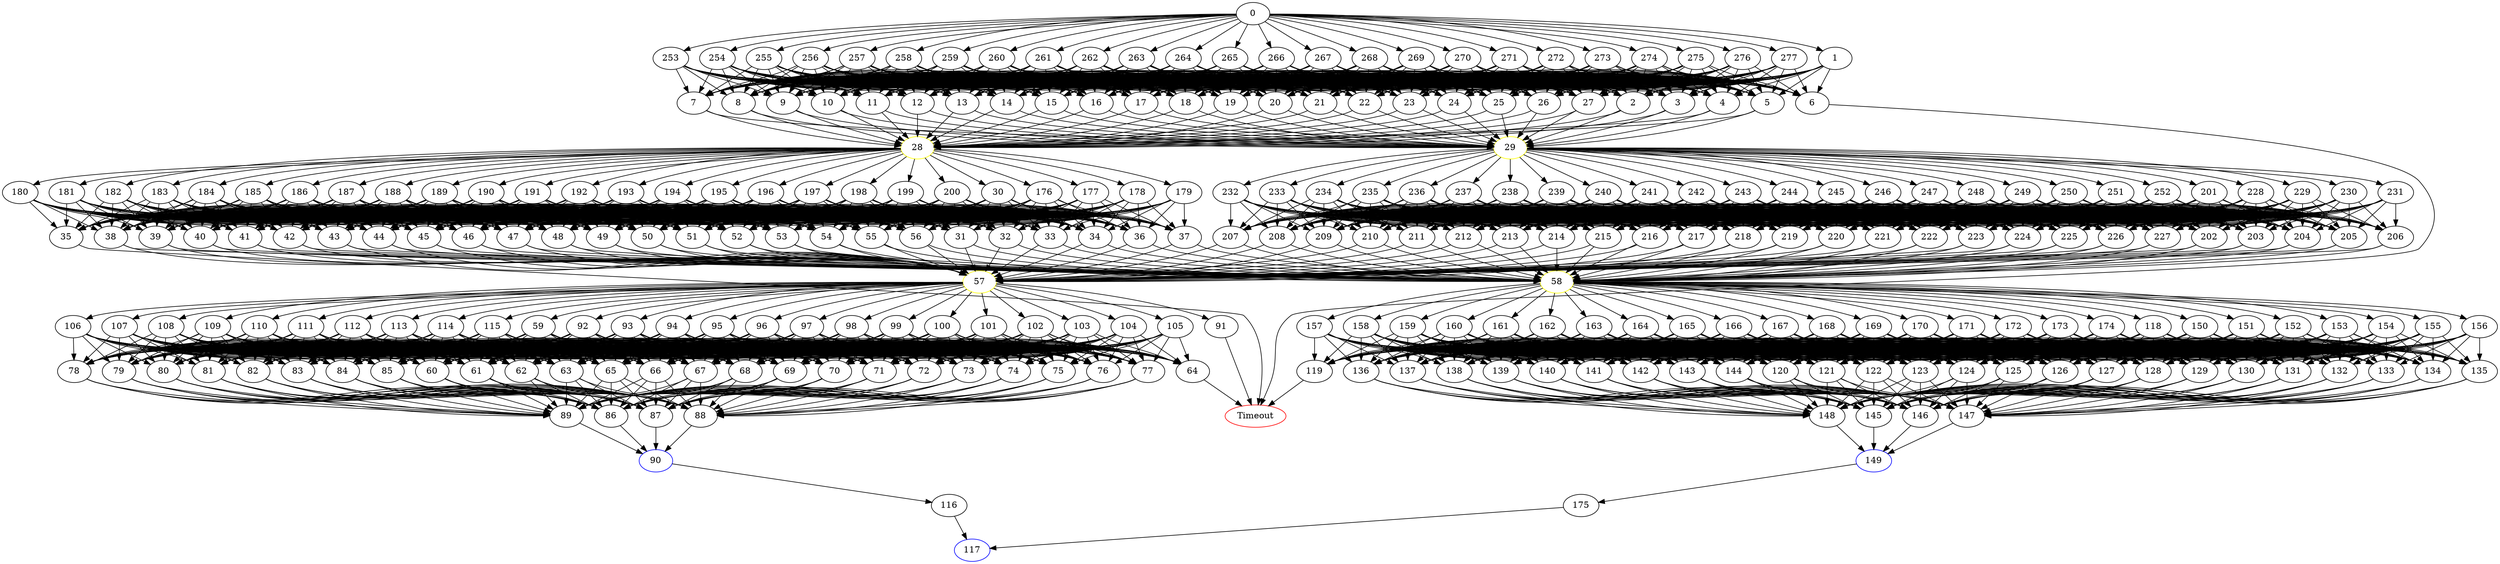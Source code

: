 digraph G {
	0 -> 1;
	0 -> 253;
	0 -> 254;
	0 -> 255;
	0 -> 256;
	0 -> 257;
	0 -> 258;
	0 -> 259;
	0 -> 260;
	0 -> 261;
	0 -> 262;
	0 -> 263;
	0 -> 264;
	0 -> 265;
	0 -> 266;
	0 -> 267;
	0 -> 268;
	0 -> 269;
	0 -> 270;
	0 -> 271;
	0 -> 272;
	0 -> 273;
	0 -> 274;
	0 -> 275;
	0 -> 276;
	0 -> 277;
	1 -> 2;
	1 -> 3;
	1 -> 4;
	1 -> 5;
	1 -> 6;
	1 -> 7;
	1 -> 8;
	1 -> 9;
	1 -> 10;
	1 -> 11;
	1 -> 12;
	1 -> 13;
	1 -> 14;
	1 -> 15;
	1 -> 16;
	1 -> 17;
	1 -> 18;
	1 -> 19;
	1 -> 20;
	1 -> 21;
	1 -> 22;
	1 -> 23;
	1 -> 24;
	1 -> 25;
	1 -> 26;
	1 -> 27;
	2 -> "28";
28 [color=yellow];
	2 -> "29";
29 [color=yellow];
	3 -> "28";
28 [color=yellow];
	3 -> "29";
29 [color=yellow];
	4 -> "28";
28 [color=yellow];
	4 -> "29";
29 [color=yellow];
	5 -> "28";
28 [color=yellow];
	5 -> "29";
29 [color=yellow];
	6 -> "Timeout";
Timeout [color=red];
	7 -> "28";
28 [color=yellow];
	7 -> "29";
29 [color=yellow];
	8 -> "28";
28 [color=yellow];
	8 -> "29";
29 [color=yellow];
	9 -> "28";
28 [color=yellow];
	9 -> "29";
29 [color=yellow];
	10 -> "28";
28 [color=yellow];
	10 -> "29";
29 [color=yellow];
	11 -> "28";
28 [color=yellow];
	11 -> "29";
29 [color=yellow];
	12 -> "28";
28 [color=yellow];
	12 -> "29";
29 [color=yellow];
	13 -> "28";
28 [color=yellow];
	13 -> "29";
29 [color=yellow];
	14 -> "28";
28 [color=yellow];
	14 -> "29";
29 [color=yellow];
	15 -> "28";
28 [color=yellow];
	15 -> "29";
29 [color=yellow];
	16 -> "28";
28 [color=yellow];
	16 -> "29";
29 [color=yellow];
	17 -> "28";
28 [color=yellow];
	17 -> "29";
29 [color=yellow];
	18 -> "28";
28 [color=yellow];
	18 -> "29";
29 [color=yellow];
	19 -> "28";
28 [color=yellow];
	19 -> "29";
29 [color=yellow];
	20 -> "28";
28 [color=yellow];
	20 -> "29";
29 [color=yellow];
	21 -> "28";
28 [color=yellow];
	21 -> "29";
29 [color=yellow];
	22 -> "28";
28 [color=yellow];
	22 -> "29";
29 [color=yellow];
	23 -> "28";
28 [color=yellow];
	23 -> "29";
29 [color=yellow];
	24 -> "28";
28 [color=yellow];
	24 -> "29";
29 [color=yellow];
	25 -> "28";
28 [color=yellow];
	25 -> "29";
29 [color=yellow];
	26 -> "28";
28 [color=yellow];
	26 -> "29";
29 [color=yellow];
	27 -> "28";
28 [color=yellow];
	27 -> "29";
29 [color=yellow];
	28 -> 30;
	28 -> 176;
	28 -> 177;
	28 -> 178;
	28 -> 179;
	28 -> 180;
	28 -> 181;
	28 -> 182;
	28 -> 183;
	28 -> 184;
	28 -> 185;
	28 -> 186;
	28 -> 187;
	28 -> 188;
	28 -> 189;
	28 -> 190;
	28 -> 191;
	28 -> 192;
	28 -> 193;
	28 -> 194;
	28 -> 195;
	28 -> 196;
	28 -> 197;
	28 -> 198;
	28 -> 199;
	28 -> 200;
	29 -> 201;
	29 -> 228;
	29 -> 229;
	29 -> 230;
	29 -> 231;
	29 -> 232;
	29 -> 233;
	29 -> 234;
	29 -> 235;
	29 -> 236;
	29 -> 237;
	29 -> 238;
	29 -> 239;
	29 -> 240;
	29 -> 241;
	29 -> 242;
	29 -> 243;
	29 -> 244;
	29 -> 245;
	29 -> 246;
	29 -> 247;
	29 -> 248;
	29 -> 249;
	29 -> 250;
	29 -> 251;
	29 -> 252;
	30 -> 31;
	30 -> 32;
	30 -> 33;
	30 -> 34;
	30 -> 35;
	30 -> 36;
	30 -> 37;
	30 -> 38;
	30 -> 39;
	30 -> 40;
	30 -> 41;
	30 -> 42;
	30 -> 43;
	30 -> 44;
	30 -> 45;
	30 -> 46;
	30 -> 47;
	30 -> 48;
	30 -> 49;
	30 -> 50;
	30 -> 51;
	30 -> 52;
	30 -> 53;
	30 -> 54;
	30 -> 55;
	30 -> 56;
	31 -> "57";
57 [color=yellow];
	31 -> "58";
58 [color=yellow];
	32 -> "57";
57 [color=yellow];
	32 -> "58";
58 [color=yellow];
	33 -> "57";
57 [color=yellow];
	33 -> "58";
58 [color=yellow];
	34 -> "57";
57 [color=yellow];
	34 -> "58";
58 [color=yellow];
	35 -> "Timeout";
Timeout [color=red];
	36 -> "57";
57 [color=yellow];
	36 -> "58";
58 [color=yellow];
	37 -> "57";
57 [color=yellow];
	37 -> "58";
58 [color=yellow];
	38 -> "57";
57 [color=yellow];
	38 -> "58";
58 [color=yellow];
	39 -> "57";
57 [color=yellow];
	39 -> "58";
58 [color=yellow];
	40 -> "57";
57 [color=yellow];
	40 -> "58";
58 [color=yellow];
	41 -> "57";
57 [color=yellow];
	41 -> "58";
58 [color=yellow];
	42 -> "57";
57 [color=yellow];
	42 -> "58";
58 [color=yellow];
	43 -> "57";
57 [color=yellow];
	43 -> "58";
58 [color=yellow];
	44 -> "57";
57 [color=yellow];
	44 -> "58";
58 [color=yellow];
	45 -> "57";
57 [color=yellow];
	45 -> "58";
58 [color=yellow];
	46 -> "57";
57 [color=yellow];
	46 -> "58";
58 [color=yellow];
	47 -> "57";
57 [color=yellow];
	47 -> "58";
58 [color=yellow];
	48 -> "57";
57 [color=yellow];
	48 -> "58";
58 [color=yellow];
	49 -> "57";
57 [color=yellow];
	49 -> "58";
58 [color=yellow];
	50 -> "57";
57 [color=yellow];
	50 -> "58";
58 [color=yellow];
	51 -> "57";
57 [color=yellow];
	51 -> "58";
58 [color=yellow];
	52 -> "57";
57 [color=yellow];
	52 -> "58";
58 [color=yellow];
	53 -> "57";
57 [color=yellow];
	53 -> "58";
58 [color=yellow];
	54 -> "57";
57 [color=yellow];
	54 -> "58";
58 [color=yellow];
	55 -> "57";
57 [color=yellow];
	55 -> "58";
58 [color=yellow];
	56 -> "57";
57 [color=yellow];
	56 -> "58";
58 [color=yellow];
	57 -> 59;
	57 -> 91;
	57 -> 92;
	57 -> 93;
	57 -> 94;
	57 -> 95;
	57 -> 96;
	57 -> 97;
	57 -> 98;
	57 -> 99;
	57 -> 100;
	57 -> 101;
	57 -> 102;
	57 -> 103;
	57 -> 104;
	57 -> 105;
	57 -> 106;
	57 -> 107;
	57 -> 108;
	57 -> 109;
	57 -> 110;
	57 -> 111;
	57 -> 112;
	57 -> 113;
	57 -> 114;
	57 -> 115;
	58 -> 118;
	58 -> 150;
	58 -> 151;
	58 -> 152;
	58 -> 153;
	58 -> 154;
	58 -> 155;
	58 -> 156;
	58 -> 157;
	58 -> 158;
	58 -> 159;
	58 -> 160;
	58 -> 161;
	58 -> 162;
	58 -> 163;
	58 -> 164;
	58 -> 165;
	58 -> 166;
	58 -> 167;
	58 -> 168;
	58 -> 169;
	58 -> 170;
	58 -> 171;
	58 -> 172;
	58 -> 173;
	58 -> 174;
	59 -> 60;
	59 -> 61;
	59 -> 62;
	59 -> 63;
	59 -> 64;
	59 -> 65;
	59 -> 66;
	59 -> 67;
	59 -> 68;
	59 -> 69;
	59 -> 70;
	59 -> 71;
	59 -> 72;
	59 -> 73;
	59 -> 74;
	59 -> 75;
	59 -> 76;
	59 -> 77;
	59 -> 78;
	59 -> 79;
	59 -> 80;
	59 -> 81;
	59 -> 82;
	59 -> 83;
	59 -> 84;
	59 -> 85;
	60 -> 86;
	60 -> 87;
	60 -> 88;
	60 -> 89;
	61 -> 86;
	61 -> 87;
	61 -> 88;
	61 -> 89;
	62 -> 86;
	62 -> 87;
	62 -> 88;
	62 -> 89;
	63 -> 86;
	63 -> 87;
	63 -> 88;
	63 -> 89;
	64 -> "Timeout";
Timeout [color=red];
	65 -> 86;
	65 -> 87;
	65 -> 88;
	65 -> 89;
	66 -> 86;
	66 -> 87;
	66 -> 88;
	66 -> 89;
	67 -> 86;
	67 -> 87;
	67 -> 88;
	67 -> 89;
	68 -> 86;
	68 -> 87;
	68 -> 88;
	68 -> 89;
	69 -> 86;
	69 -> 87;
	69 -> 88;
	69 -> 89;
	70 -> 86;
	70 -> 87;
	70 -> 88;
	70 -> 89;
	71 -> 86;
	71 -> 87;
	71 -> 88;
	71 -> 89;
	72 -> 86;
	72 -> 87;
	72 -> 88;
	72 -> 89;
	73 -> 86;
	73 -> 87;
	73 -> 88;
	73 -> 89;
	74 -> 86;
	74 -> 87;
	74 -> 88;
	74 -> 89;
	75 -> 86;
	75 -> 87;
	75 -> 88;
	75 -> 89;
	76 -> 86;
	76 -> 87;
	76 -> 88;
	76 -> 89;
	77 -> 86;
	77 -> 87;
	77 -> 88;
	77 -> 89;
	78 -> 86;
	78 -> 87;
	78 -> 88;
	78 -> 89;
	79 -> 86;
	79 -> 87;
	79 -> 88;
	79 -> 89;
	80 -> 86;
	80 -> 87;
	80 -> 88;
	80 -> 89;
	81 -> 86;
	81 -> 87;
	81 -> 88;
	81 -> 89;
	82 -> 86;
	82 -> 87;
	82 -> 88;
	82 -> 89;
	83 -> 86;
	83 -> 87;
	83 -> 88;
	83 -> 89;
	84 -> 86;
	84 -> 87;
	84 -> 88;
	84 -> 89;
	85 -> 86;
	85 -> 87;
	85 -> 88;
	85 -> 89;
	86 -> "90";
90 [color=blue];
	87 -> "90";
90 [color=blue];
	88 -> "90";
90 [color=blue];
	89 -> "90";
90 [color=blue];
	90 -> 116;
	91 -> "Timeout";
Timeout [color=red];
	92 -> 60;
	92 -> 61;
	92 -> 62;
	92 -> 63;
	92 -> 64;
	92 -> 65;
	92 -> 66;
	92 -> 67;
	92 -> 68;
	92 -> 69;
	92 -> 70;
	92 -> 71;
	92 -> 72;
	92 -> 73;
	92 -> 74;
	92 -> 75;
	92 -> 76;
	92 -> 77;
	92 -> 78;
	92 -> 79;
	92 -> 80;
	92 -> 81;
	92 -> 82;
	92 -> 83;
	92 -> 84;
	92 -> 85;
	93 -> 60;
	93 -> 61;
	93 -> 62;
	93 -> 63;
	93 -> 64;
	93 -> 65;
	93 -> 66;
	93 -> 67;
	93 -> 68;
	93 -> 69;
	93 -> 70;
	93 -> 71;
	93 -> 72;
	93 -> 73;
	93 -> 74;
	93 -> 75;
	93 -> 76;
	93 -> 77;
	93 -> 78;
	93 -> 79;
	93 -> 80;
	93 -> 81;
	93 -> 82;
	93 -> 83;
	93 -> 84;
	93 -> 85;
	94 -> 60;
	94 -> 61;
	94 -> 62;
	94 -> 63;
	94 -> 64;
	94 -> 65;
	94 -> 66;
	94 -> 67;
	94 -> 68;
	94 -> 69;
	94 -> 70;
	94 -> 71;
	94 -> 72;
	94 -> 73;
	94 -> 74;
	94 -> 75;
	94 -> 76;
	94 -> 77;
	94 -> 78;
	94 -> 79;
	94 -> 80;
	94 -> 81;
	94 -> 82;
	94 -> 83;
	94 -> 84;
	94 -> 85;
	95 -> 60;
	95 -> 61;
	95 -> 62;
	95 -> 63;
	95 -> 64;
	95 -> 65;
	95 -> 66;
	95 -> 67;
	95 -> 68;
	95 -> 69;
	95 -> 70;
	95 -> 71;
	95 -> 72;
	95 -> 73;
	95 -> 74;
	95 -> 75;
	95 -> 76;
	95 -> 77;
	95 -> 78;
	95 -> 79;
	95 -> 80;
	95 -> 81;
	95 -> 82;
	95 -> 83;
	95 -> 84;
	95 -> 85;
	96 -> 60;
	96 -> 61;
	96 -> 62;
	96 -> 63;
	96 -> 64;
	96 -> 65;
	96 -> 66;
	96 -> 67;
	96 -> 68;
	96 -> 69;
	96 -> 70;
	96 -> 71;
	96 -> 72;
	96 -> 73;
	96 -> 74;
	96 -> 75;
	96 -> 76;
	96 -> 77;
	96 -> 78;
	96 -> 79;
	96 -> 80;
	96 -> 81;
	96 -> 82;
	96 -> 83;
	96 -> 84;
	96 -> 85;
	97 -> 60;
	97 -> 61;
	97 -> 62;
	97 -> 63;
	97 -> 64;
	97 -> 65;
	97 -> 66;
	97 -> 67;
	97 -> 68;
	97 -> 69;
	97 -> 70;
	97 -> 71;
	97 -> 72;
	97 -> 73;
	97 -> 74;
	97 -> 75;
	97 -> 76;
	97 -> 77;
	97 -> 78;
	97 -> 79;
	97 -> 80;
	97 -> 81;
	97 -> 82;
	97 -> 83;
	97 -> 84;
	97 -> 85;
	98 -> 60;
	98 -> 61;
	98 -> 62;
	98 -> 63;
	98 -> 64;
	98 -> 65;
	98 -> 66;
	98 -> 67;
	98 -> 68;
	98 -> 69;
	98 -> 70;
	98 -> 71;
	98 -> 72;
	98 -> 73;
	98 -> 74;
	98 -> 75;
	98 -> 76;
	98 -> 77;
	98 -> 78;
	98 -> 79;
	98 -> 80;
	98 -> 81;
	98 -> 82;
	98 -> 83;
	98 -> 84;
	98 -> 85;
	99 -> 60;
	99 -> 61;
	99 -> 62;
	99 -> 63;
	99 -> 64;
	99 -> 65;
	99 -> 66;
	99 -> 67;
	99 -> 68;
	99 -> 69;
	99 -> 70;
	99 -> 71;
	99 -> 72;
	99 -> 73;
	99 -> 74;
	99 -> 75;
	99 -> 76;
	99 -> 77;
	99 -> 78;
	99 -> 79;
	99 -> 80;
	99 -> 81;
	99 -> 82;
	99 -> 83;
	99 -> 84;
	99 -> 85;
	100 -> 60;
	100 -> 61;
	100 -> 62;
	100 -> 63;
	100 -> 64;
	100 -> 65;
	100 -> 66;
	100 -> 67;
	100 -> 68;
	100 -> 69;
	100 -> 70;
	100 -> 71;
	100 -> 72;
	100 -> 73;
	100 -> 74;
	100 -> 75;
	100 -> 76;
	100 -> 77;
	100 -> 78;
	100 -> 79;
	100 -> 80;
	100 -> 81;
	100 -> 82;
	100 -> 83;
	100 -> 84;
	100 -> 85;
	101 -> 60;
	101 -> 61;
	101 -> 62;
	101 -> 63;
	101 -> 64;
	101 -> 65;
	101 -> 66;
	101 -> 67;
	101 -> 68;
	101 -> 69;
	101 -> 70;
	101 -> 71;
	101 -> 72;
	101 -> 73;
	101 -> 74;
	101 -> 75;
	101 -> 76;
	101 -> 77;
	101 -> 78;
	101 -> 79;
	101 -> 80;
	101 -> 81;
	101 -> 82;
	101 -> 83;
	101 -> 84;
	101 -> 85;
	102 -> 60;
	102 -> 61;
	102 -> 62;
	102 -> 63;
	102 -> 64;
	102 -> 65;
	102 -> 66;
	102 -> 67;
	102 -> 68;
	102 -> 69;
	102 -> 70;
	102 -> 71;
	102 -> 72;
	102 -> 73;
	102 -> 74;
	102 -> 75;
	102 -> 76;
	102 -> 77;
	102 -> 78;
	102 -> 79;
	102 -> 80;
	102 -> 81;
	102 -> 82;
	102 -> 83;
	102 -> 84;
	102 -> 85;
	103 -> 60;
	103 -> 61;
	103 -> 62;
	103 -> 63;
	103 -> 64;
	103 -> 65;
	103 -> 66;
	103 -> 67;
	103 -> 68;
	103 -> 69;
	103 -> 70;
	103 -> 71;
	103 -> 72;
	103 -> 73;
	103 -> 74;
	103 -> 75;
	103 -> 76;
	103 -> 77;
	103 -> 78;
	103 -> 79;
	103 -> 80;
	103 -> 81;
	103 -> 82;
	103 -> 83;
	103 -> 84;
	103 -> 85;
	104 -> 60;
	104 -> 61;
	104 -> 62;
	104 -> 63;
	104 -> 64;
	104 -> 65;
	104 -> 66;
	104 -> 67;
	104 -> 68;
	104 -> 69;
	104 -> 70;
	104 -> 71;
	104 -> 72;
	104 -> 73;
	104 -> 74;
	104 -> 75;
	104 -> 76;
	104 -> 77;
	104 -> 78;
	104 -> 79;
	104 -> 80;
	104 -> 81;
	104 -> 82;
	104 -> 83;
	104 -> 84;
	104 -> 85;
	105 -> 60;
	105 -> 61;
	105 -> 62;
	105 -> 63;
	105 -> 64;
	105 -> 65;
	105 -> 66;
	105 -> 67;
	105 -> 68;
	105 -> 69;
	105 -> 70;
	105 -> 71;
	105 -> 72;
	105 -> 73;
	105 -> 74;
	105 -> 75;
	105 -> 76;
	105 -> 77;
	105 -> 78;
	105 -> 79;
	105 -> 80;
	105 -> 81;
	105 -> 82;
	105 -> 83;
	105 -> 84;
	105 -> 85;
	106 -> 60;
	106 -> 61;
	106 -> 62;
	106 -> 63;
	106 -> 64;
	106 -> 65;
	106 -> 66;
	106 -> 67;
	106 -> 68;
	106 -> 69;
	106 -> 70;
	106 -> 71;
	106 -> 72;
	106 -> 73;
	106 -> 74;
	106 -> 75;
	106 -> 76;
	106 -> 77;
	106 -> 78;
	106 -> 79;
	106 -> 80;
	106 -> 81;
	106 -> 82;
	106 -> 83;
	106 -> 84;
	106 -> 85;
	107 -> 60;
	107 -> 61;
	107 -> 62;
	107 -> 63;
	107 -> 64;
	107 -> 65;
	107 -> 66;
	107 -> 67;
	107 -> 68;
	107 -> 69;
	107 -> 70;
	107 -> 71;
	107 -> 72;
	107 -> 73;
	107 -> 74;
	107 -> 75;
	107 -> 76;
	107 -> 77;
	107 -> 78;
	107 -> 79;
	107 -> 80;
	107 -> 81;
	107 -> 82;
	107 -> 83;
	107 -> 84;
	107 -> 85;
	108 -> 60;
	108 -> 61;
	108 -> 62;
	108 -> 63;
	108 -> 64;
	108 -> 65;
	108 -> 66;
	108 -> 67;
	108 -> 68;
	108 -> 69;
	108 -> 70;
	108 -> 71;
	108 -> 72;
	108 -> 73;
	108 -> 74;
	108 -> 75;
	108 -> 76;
	108 -> 77;
	108 -> 78;
	108 -> 79;
	108 -> 80;
	108 -> 81;
	108 -> 82;
	108 -> 83;
	108 -> 84;
	108 -> 85;
	109 -> 60;
	109 -> 61;
	109 -> 62;
	109 -> 63;
	109 -> 64;
	109 -> 65;
	109 -> 66;
	109 -> 67;
	109 -> 68;
	109 -> 69;
	109 -> 70;
	109 -> 71;
	109 -> 72;
	109 -> 73;
	109 -> 74;
	109 -> 75;
	109 -> 76;
	109 -> 77;
	109 -> 78;
	109 -> 79;
	109 -> 80;
	109 -> 81;
	109 -> 82;
	109 -> 83;
	109 -> 84;
	109 -> 85;
	110 -> 60;
	110 -> 61;
	110 -> 62;
	110 -> 63;
	110 -> 64;
	110 -> 65;
	110 -> 66;
	110 -> 67;
	110 -> 68;
	110 -> 69;
	110 -> 70;
	110 -> 71;
	110 -> 72;
	110 -> 73;
	110 -> 74;
	110 -> 75;
	110 -> 76;
	110 -> 77;
	110 -> 78;
	110 -> 79;
	110 -> 80;
	110 -> 81;
	110 -> 82;
	110 -> 83;
	110 -> 84;
	110 -> 85;
	111 -> 60;
	111 -> 61;
	111 -> 62;
	111 -> 63;
	111 -> 64;
	111 -> 65;
	111 -> 66;
	111 -> 67;
	111 -> 68;
	111 -> 69;
	111 -> 70;
	111 -> 71;
	111 -> 72;
	111 -> 73;
	111 -> 74;
	111 -> 75;
	111 -> 76;
	111 -> 77;
	111 -> 78;
	111 -> 79;
	111 -> 80;
	111 -> 81;
	111 -> 82;
	111 -> 83;
	111 -> 84;
	111 -> 85;
	112 -> 60;
	112 -> 61;
	112 -> 62;
	112 -> 63;
	112 -> 64;
	112 -> 65;
	112 -> 66;
	112 -> 67;
	112 -> 68;
	112 -> 69;
	112 -> 70;
	112 -> 71;
	112 -> 72;
	112 -> 73;
	112 -> 74;
	112 -> 75;
	112 -> 76;
	112 -> 77;
	112 -> 78;
	112 -> 79;
	112 -> 80;
	112 -> 81;
	112 -> 82;
	112 -> 83;
	112 -> 84;
	112 -> 85;
	113 -> 60;
	113 -> 61;
	113 -> 62;
	113 -> 63;
	113 -> 64;
	113 -> 65;
	113 -> 66;
	113 -> 67;
	113 -> 68;
	113 -> 69;
	113 -> 70;
	113 -> 71;
	113 -> 72;
	113 -> 73;
	113 -> 74;
	113 -> 75;
	113 -> 76;
	113 -> 77;
	113 -> 78;
	113 -> 79;
	113 -> 80;
	113 -> 81;
	113 -> 82;
	113 -> 83;
	113 -> 84;
	113 -> 85;
	114 -> 60;
	114 -> 61;
	114 -> 62;
	114 -> 63;
	114 -> 64;
	114 -> 65;
	114 -> 66;
	114 -> 67;
	114 -> 68;
	114 -> 69;
	114 -> 70;
	114 -> 71;
	114 -> 72;
	114 -> 73;
	114 -> 74;
	114 -> 75;
	114 -> 76;
	114 -> 77;
	114 -> 78;
	114 -> 79;
	114 -> 80;
	114 -> 81;
	114 -> 82;
	114 -> 83;
	114 -> 84;
	114 -> 85;
	115 -> 60;
	115 -> 61;
	115 -> 62;
	115 -> 63;
	115 -> 64;
	115 -> 65;
	115 -> 66;
	115 -> 67;
	115 -> 68;
	115 -> 69;
	115 -> 70;
	115 -> 71;
	115 -> 72;
	115 -> 73;
	115 -> 74;
	115 -> 75;
	115 -> 76;
	115 -> 77;
	115 -> 78;
	115 -> 79;
	115 -> 80;
	115 -> 81;
	115 -> 82;
	115 -> 83;
	115 -> 84;
	115 -> 85;
	116 -> "117";
117 [color=blue];
	118 -> 119;
	118 -> 120;
	118 -> 121;
	118 -> 122;
	118 -> 123;
	118 -> 124;
	118 -> 125;
	118 -> 126;
	118 -> 127;
	118 -> 128;
	118 -> 129;
	118 -> 130;
	118 -> 131;
	118 -> 132;
	118 -> 133;
	118 -> 134;
	118 -> 135;
	118 -> 136;
	118 -> 137;
	118 -> 138;
	118 -> 139;
	118 -> 140;
	118 -> 141;
	118 -> 142;
	118 -> 143;
	118 -> 144;
	119 -> "Timeout";
Timeout [color=red];
	120 -> 145;
	120 -> 146;
	120 -> 147;
	120 -> 148;
	121 -> 145;
	121 -> 146;
	121 -> 147;
	121 -> 148;
	122 -> 145;
	122 -> 146;
	122 -> 147;
	122 -> 148;
	123 -> 145;
	123 -> 146;
	123 -> 147;
	123 -> 148;
	124 -> 145;
	124 -> 146;
	124 -> 147;
	124 -> 148;
	125 -> 145;
	125 -> 146;
	125 -> 147;
	125 -> 148;
	126 -> 145;
	126 -> 146;
	126 -> 147;
	126 -> 148;
	127 -> 145;
	127 -> 146;
	127 -> 147;
	127 -> 148;
	128 -> 145;
	128 -> 146;
	128 -> 147;
	128 -> 148;
	129 -> 145;
	129 -> 146;
	129 -> 147;
	129 -> 148;
	130 -> 145;
	130 -> 146;
	130 -> 147;
	130 -> 148;
	131 -> 145;
	131 -> 146;
	131 -> 147;
	131 -> 148;
	132 -> 145;
	132 -> 146;
	132 -> 147;
	132 -> 148;
	133 -> 145;
	133 -> 146;
	133 -> 147;
	133 -> 148;
	134 -> 145;
	134 -> 146;
	134 -> 147;
	134 -> 148;
	135 -> 145;
	135 -> 146;
	135 -> 147;
	135 -> 148;
	136 -> 145;
	136 -> 146;
	136 -> 147;
	136 -> 148;
	137 -> 145;
	137 -> 146;
	137 -> 147;
	137 -> 148;
	138 -> 145;
	138 -> 146;
	138 -> 147;
	138 -> 148;
	139 -> 145;
	139 -> 146;
	139 -> 147;
	139 -> 148;
	140 -> 145;
	140 -> 146;
	140 -> 147;
	140 -> 148;
	141 -> 145;
	141 -> 146;
	141 -> 147;
	141 -> 148;
	142 -> 145;
	142 -> 146;
	142 -> 147;
	142 -> 148;
	143 -> 145;
	143 -> 146;
	143 -> 147;
	143 -> 148;
	144 -> 145;
	144 -> 146;
	144 -> 147;
	144 -> 148;
	145 -> "149";
149 [color=blue];
	146 -> "149";
149 [color=blue];
	147 -> "149";
149 [color=blue];
	148 -> "149";
149 [color=blue];
	149 -> 175;
	150 -> 119;
	150 -> 120;
	150 -> 121;
	150 -> 122;
	150 -> 123;
	150 -> 124;
	150 -> 125;
	150 -> 126;
	150 -> 127;
	150 -> 128;
	150 -> 129;
	150 -> 130;
	150 -> 131;
	150 -> 132;
	150 -> 133;
	150 -> 134;
	150 -> 135;
	150 -> 136;
	150 -> 137;
	150 -> 138;
	150 -> 139;
	150 -> 140;
	150 -> 141;
	150 -> 142;
	150 -> 143;
	150 -> 144;
	151 -> 119;
	151 -> 120;
	151 -> 121;
	151 -> 122;
	151 -> 123;
	151 -> 124;
	151 -> 125;
	151 -> 126;
	151 -> 127;
	151 -> 128;
	151 -> 129;
	151 -> 130;
	151 -> 131;
	151 -> 132;
	151 -> 133;
	151 -> 134;
	151 -> 135;
	151 -> 136;
	151 -> 137;
	151 -> 138;
	151 -> 139;
	151 -> 140;
	151 -> 141;
	151 -> 142;
	151 -> 143;
	151 -> 144;
	152 -> 119;
	152 -> 120;
	152 -> 121;
	152 -> 122;
	152 -> 123;
	152 -> 124;
	152 -> 125;
	152 -> 126;
	152 -> 127;
	152 -> 128;
	152 -> 129;
	152 -> 130;
	152 -> 131;
	152 -> 132;
	152 -> 133;
	152 -> 134;
	152 -> 135;
	152 -> 136;
	152 -> 137;
	152 -> 138;
	152 -> 139;
	152 -> 140;
	152 -> 141;
	152 -> 142;
	152 -> 143;
	152 -> 144;
	153 -> 119;
	153 -> 120;
	153 -> 121;
	153 -> 122;
	153 -> 123;
	153 -> 124;
	153 -> 125;
	153 -> 126;
	153 -> 127;
	153 -> 128;
	153 -> 129;
	153 -> 130;
	153 -> 131;
	153 -> 132;
	153 -> 133;
	153 -> 134;
	153 -> 135;
	153 -> 136;
	153 -> 137;
	153 -> 138;
	153 -> 139;
	153 -> 140;
	153 -> 141;
	153 -> 142;
	153 -> 143;
	153 -> 144;
	154 -> 119;
	154 -> 120;
	154 -> 121;
	154 -> 122;
	154 -> 123;
	154 -> 124;
	154 -> 125;
	154 -> 126;
	154 -> 127;
	154 -> 128;
	154 -> 129;
	154 -> 130;
	154 -> 131;
	154 -> 132;
	154 -> 133;
	154 -> 134;
	154 -> 135;
	154 -> 136;
	154 -> 137;
	154 -> 138;
	154 -> 139;
	154 -> 140;
	154 -> 141;
	154 -> 142;
	154 -> 143;
	154 -> 144;
	155 -> 119;
	155 -> 120;
	155 -> 121;
	155 -> 122;
	155 -> 123;
	155 -> 124;
	155 -> 125;
	155 -> 126;
	155 -> 127;
	155 -> 128;
	155 -> 129;
	155 -> 130;
	155 -> 131;
	155 -> 132;
	155 -> 133;
	155 -> 134;
	155 -> 135;
	155 -> 136;
	155 -> 137;
	155 -> 138;
	155 -> 139;
	155 -> 140;
	155 -> 141;
	155 -> 142;
	155 -> 143;
	155 -> 144;
	156 -> 119;
	156 -> 120;
	156 -> 121;
	156 -> 122;
	156 -> 123;
	156 -> 124;
	156 -> 125;
	156 -> 126;
	156 -> 127;
	156 -> 128;
	156 -> 129;
	156 -> 130;
	156 -> 131;
	156 -> 132;
	156 -> 133;
	156 -> 134;
	156 -> 135;
	156 -> 136;
	156 -> 137;
	156 -> 138;
	156 -> 139;
	156 -> 140;
	156 -> 141;
	156 -> 142;
	156 -> 143;
	156 -> 144;
	157 -> 119;
	157 -> 120;
	157 -> 121;
	157 -> 122;
	157 -> 123;
	157 -> 124;
	157 -> 125;
	157 -> 126;
	157 -> 127;
	157 -> 128;
	157 -> 129;
	157 -> 130;
	157 -> 131;
	157 -> 132;
	157 -> 133;
	157 -> 134;
	157 -> 135;
	157 -> 136;
	157 -> 137;
	157 -> 138;
	157 -> 139;
	157 -> 140;
	157 -> 141;
	157 -> 142;
	157 -> 143;
	157 -> 144;
	158 -> 119;
	158 -> 120;
	158 -> 121;
	158 -> 122;
	158 -> 123;
	158 -> 124;
	158 -> 125;
	158 -> 126;
	158 -> 127;
	158 -> 128;
	158 -> 129;
	158 -> 130;
	158 -> 131;
	158 -> 132;
	158 -> 133;
	158 -> 134;
	158 -> 135;
	158 -> 136;
	158 -> 137;
	158 -> 138;
	158 -> 139;
	158 -> 140;
	158 -> 141;
	158 -> 142;
	158 -> 143;
	158 -> 144;
	159 -> 119;
	159 -> 120;
	159 -> 121;
	159 -> 122;
	159 -> 123;
	159 -> 124;
	159 -> 125;
	159 -> 126;
	159 -> 127;
	159 -> 128;
	159 -> 129;
	159 -> 130;
	159 -> 131;
	159 -> 132;
	159 -> 133;
	159 -> 134;
	159 -> 135;
	159 -> 136;
	159 -> 137;
	159 -> 138;
	159 -> 139;
	159 -> 140;
	159 -> 141;
	159 -> 142;
	159 -> 143;
	159 -> 144;
	160 -> 119;
	160 -> 120;
	160 -> 121;
	160 -> 122;
	160 -> 123;
	160 -> 124;
	160 -> 125;
	160 -> 126;
	160 -> 127;
	160 -> 128;
	160 -> 129;
	160 -> 130;
	160 -> 131;
	160 -> 132;
	160 -> 133;
	160 -> 134;
	160 -> 135;
	160 -> 136;
	160 -> 137;
	160 -> 138;
	160 -> 139;
	160 -> 140;
	160 -> 141;
	160 -> 142;
	160 -> 143;
	160 -> 144;
	161 -> 119;
	161 -> 120;
	161 -> 121;
	161 -> 122;
	161 -> 123;
	161 -> 124;
	161 -> 125;
	161 -> 126;
	161 -> 127;
	161 -> 128;
	161 -> 129;
	161 -> 130;
	161 -> 131;
	161 -> 132;
	161 -> 133;
	161 -> 134;
	161 -> 135;
	161 -> 136;
	161 -> 137;
	161 -> 138;
	161 -> 139;
	161 -> 140;
	161 -> 141;
	161 -> 142;
	161 -> 143;
	161 -> 144;
	162 -> 119;
	162 -> 120;
	162 -> 121;
	162 -> 122;
	162 -> 123;
	162 -> 124;
	162 -> 125;
	162 -> 126;
	162 -> 127;
	162 -> 128;
	162 -> 129;
	162 -> 130;
	162 -> 131;
	162 -> 132;
	162 -> 133;
	162 -> 134;
	162 -> 135;
	162 -> 136;
	162 -> 137;
	162 -> 138;
	162 -> 139;
	162 -> 140;
	162 -> 141;
	162 -> 142;
	162 -> 143;
	162 -> 144;
	163 -> 119;
	163 -> 120;
	163 -> 121;
	163 -> 122;
	163 -> 123;
	163 -> 124;
	163 -> 125;
	163 -> 126;
	163 -> 127;
	163 -> 128;
	163 -> 129;
	163 -> 130;
	163 -> 131;
	163 -> 132;
	163 -> 133;
	163 -> 134;
	163 -> 135;
	163 -> 136;
	163 -> 137;
	163 -> 138;
	163 -> 139;
	163 -> 140;
	163 -> 141;
	163 -> 142;
	163 -> 143;
	163 -> 144;
	164 -> 119;
	164 -> 120;
	164 -> 121;
	164 -> 122;
	164 -> 123;
	164 -> 124;
	164 -> 125;
	164 -> 126;
	164 -> 127;
	164 -> 128;
	164 -> 129;
	164 -> 130;
	164 -> 131;
	164 -> 132;
	164 -> 133;
	164 -> 134;
	164 -> 135;
	164 -> 136;
	164 -> 137;
	164 -> 138;
	164 -> 139;
	164 -> 140;
	164 -> 141;
	164 -> 142;
	164 -> 143;
	164 -> 144;
	165 -> 119;
	165 -> 120;
	165 -> 121;
	165 -> 122;
	165 -> 123;
	165 -> 124;
	165 -> 125;
	165 -> 126;
	165 -> 127;
	165 -> 128;
	165 -> 129;
	165 -> 130;
	165 -> 131;
	165 -> 132;
	165 -> 133;
	165 -> 134;
	165 -> 135;
	165 -> 136;
	165 -> 137;
	165 -> 138;
	165 -> 139;
	165 -> 140;
	165 -> 141;
	165 -> 142;
	165 -> 143;
	165 -> 144;
	166 -> 119;
	166 -> 120;
	166 -> 121;
	166 -> 122;
	166 -> 123;
	166 -> 124;
	166 -> 125;
	166 -> 126;
	166 -> 127;
	166 -> 128;
	166 -> 129;
	166 -> 130;
	166 -> 131;
	166 -> 132;
	166 -> 133;
	166 -> 134;
	166 -> 135;
	166 -> 136;
	166 -> 137;
	166 -> 138;
	166 -> 139;
	166 -> 140;
	166 -> 141;
	166 -> 142;
	166 -> 143;
	166 -> 144;
	167 -> 119;
	167 -> 120;
	167 -> 121;
	167 -> 122;
	167 -> 123;
	167 -> 124;
	167 -> 125;
	167 -> 126;
	167 -> 127;
	167 -> 128;
	167 -> 129;
	167 -> 130;
	167 -> 131;
	167 -> 132;
	167 -> 133;
	167 -> 134;
	167 -> 135;
	167 -> 136;
	167 -> 137;
	167 -> 138;
	167 -> 139;
	167 -> 140;
	167 -> 141;
	167 -> 142;
	167 -> 143;
	167 -> 144;
	168 -> 119;
	168 -> 120;
	168 -> 121;
	168 -> 122;
	168 -> 123;
	168 -> 124;
	168 -> 125;
	168 -> 126;
	168 -> 127;
	168 -> 128;
	168 -> 129;
	168 -> 130;
	168 -> 131;
	168 -> 132;
	168 -> 133;
	168 -> 134;
	168 -> 135;
	168 -> 136;
	168 -> 137;
	168 -> 138;
	168 -> 139;
	168 -> 140;
	168 -> 141;
	168 -> 142;
	168 -> 143;
	168 -> 144;
	169 -> 119;
	169 -> 120;
	169 -> 121;
	169 -> 122;
	169 -> 123;
	169 -> 124;
	169 -> 125;
	169 -> 126;
	169 -> 127;
	169 -> 128;
	169 -> 129;
	169 -> 130;
	169 -> 131;
	169 -> 132;
	169 -> 133;
	169 -> 134;
	169 -> 135;
	169 -> 136;
	169 -> 137;
	169 -> 138;
	169 -> 139;
	169 -> 140;
	169 -> 141;
	169 -> 142;
	169 -> 143;
	169 -> 144;
	170 -> 119;
	170 -> 120;
	170 -> 121;
	170 -> 122;
	170 -> 123;
	170 -> 124;
	170 -> 125;
	170 -> 126;
	170 -> 127;
	170 -> 128;
	170 -> 129;
	170 -> 130;
	170 -> 131;
	170 -> 132;
	170 -> 133;
	170 -> 134;
	170 -> 135;
	170 -> 136;
	170 -> 137;
	170 -> 138;
	170 -> 139;
	170 -> 140;
	170 -> 141;
	170 -> 142;
	170 -> 143;
	170 -> 144;
	171 -> 119;
	171 -> 120;
	171 -> 121;
	171 -> 122;
	171 -> 123;
	171 -> 124;
	171 -> 125;
	171 -> 126;
	171 -> 127;
	171 -> 128;
	171 -> 129;
	171 -> 130;
	171 -> 131;
	171 -> 132;
	171 -> 133;
	171 -> 134;
	171 -> 135;
	171 -> 136;
	171 -> 137;
	171 -> 138;
	171 -> 139;
	171 -> 140;
	171 -> 141;
	171 -> 142;
	171 -> 143;
	171 -> 144;
	172 -> 119;
	172 -> 120;
	172 -> 121;
	172 -> 122;
	172 -> 123;
	172 -> 124;
	172 -> 125;
	172 -> 126;
	172 -> 127;
	172 -> 128;
	172 -> 129;
	172 -> 130;
	172 -> 131;
	172 -> 132;
	172 -> 133;
	172 -> 134;
	172 -> 135;
	172 -> 136;
	172 -> 137;
	172 -> 138;
	172 -> 139;
	172 -> 140;
	172 -> 141;
	172 -> 142;
	172 -> 143;
	172 -> 144;
	173 -> 119;
	173 -> 120;
	173 -> 121;
	173 -> 122;
	173 -> 123;
	173 -> 124;
	173 -> 125;
	173 -> 126;
	173 -> 127;
	173 -> 128;
	173 -> 129;
	173 -> 130;
	173 -> 131;
	173 -> 132;
	173 -> 133;
	173 -> 134;
	173 -> 135;
	173 -> 136;
	173 -> 137;
	173 -> 138;
	173 -> 139;
	173 -> 140;
	173 -> 141;
	173 -> 142;
	173 -> 143;
	173 -> 144;
	174 -> 119;
	174 -> 120;
	174 -> 121;
	174 -> 122;
	174 -> 123;
	174 -> 124;
	174 -> 125;
	174 -> 126;
	174 -> 127;
	174 -> 128;
	174 -> 129;
	174 -> 130;
	174 -> 131;
	174 -> 132;
	174 -> 133;
	174 -> 134;
	174 -> 135;
	174 -> 136;
	174 -> 137;
	174 -> 138;
	174 -> 139;
	174 -> 140;
	174 -> 141;
	174 -> 142;
	174 -> 143;
	174 -> 144;
	175 -> "117";
117 [color=blue];
	176 -> 31;
	176 -> 32;
	176 -> 33;
	176 -> 34;
	176 -> 35;
	176 -> 36;
	176 -> 37;
	176 -> 38;
	176 -> 39;
	176 -> 40;
	176 -> 41;
	176 -> 42;
	176 -> 43;
	176 -> 44;
	176 -> 45;
	176 -> 46;
	176 -> 47;
	176 -> 48;
	176 -> 49;
	176 -> 50;
	176 -> 51;
	176 -> 52;
	176 -> 53;
	176 -> 54;
	176 -> 55;
	176 -> 56;
	177 -> 31;
	177 -> 32;
	177 -> 33;
	177 -> 34;
	177 -> 35;
	177 -> 36;
	177 -> 37;
	177 -> 38;
	177 -> 39;
	177 -> 40;
	177 -> 41;
	177 -> 42;
	177 -> 43;
	177 -> 44;
	177 -> 45;
	177 -> 46;
	177 -> 47;
	177 -> 48;
	177 -> 49;
	177 -> 50;
	177 -> 51;
	177 -> 52;
	177 -> 53;
	177 -> 54;
	177 -> 55;
	177 -> 56;
	178 -> 31;
	178 -> 32;
	178 -> 33;
	178 -> 34;
	178 -> 35;
	178 -> 36;
	178 -> 37;
	178 -> 38;
	178 -> 39;
	178 -> 40;
	178 -> 41;
	178 -> 42;
	178 -> 43;
	178 -> 44;
	178 -> 45;
	178 -> 46;
	178 -> 47;
	178 -> 48;
	178 -> 49;
	178 -> 50;
	178 -> 51;
	178 -> 52;
	178 -> 53;
	178 -> 54;
	178 -> 55;
	178 -> 56;
	179 -> 31;
	179 -> 32;
	179 -> 33;
	179 -> 34;
	179 -> 35;
	179 -> 36;
	179 -> 37;
	179 -> 38;
	179 -> 39;
	179 -> 40;
	179 -> 41;
	179 -> 42;
	179 -> 43;
	179 -> 44;
	179 -> 45;
	179 -> 46;
	179 -> 47;
	179 -> 48;
	179 -> 49;
	179 -> 50;
	179 -> 51;
	179 -> 52;
	179 -> 53;
	179 -> 54;
	179 -> 55;
	179 -> 56;
	180 -> 31;
	180 -> 32;
	180 -> 33;
	180 -> 34;
	180 -> 35;
	180 -> 36;
	180 -> 37;
	180 -> 38;
	180 -> 39;
	180 -> 40;
	180 -> 41;
	180 -> 42;
	180 -> 43;
	180 -> 44;
	180 -> 45;
	180 -> 46;
	180 -> 47;
	180 -> 48;
	180 -> 49;
	180 -> 50;
	180 -> 51;
	180 -> 52;
	180 -> 53;
	180 -> 54;
	180 -> 55;
	180 -> 56;
	181 -> 31;
	181 -> 32;
	181 -> 33;
	181 -> 34;
	181 -> 35;
	181 -> 36;
	181 -> 37;
	181 -> 38;
	181 -> 39;
	181 -> 40;
	181 -> 41;
	181 -> 42;
	181 -> 43;
	181 -> 44;
	181 -> 45;
	181 -> 46;
	181 -> 47;
	181 -> 48;
	181 -> 49;
	181 -> 50;
	181 -> 51;
	181 -> 52;
	181 -> 53;
	181 -> 54;
	181 -> 55;
	181 -> 56;
	182 -> 31;
	182 -> 32;
	182 -> 33;
	182 -> 34;
	182 -> 35;
	182 -> 36;
	182 -> 37;
	182 -> 38;
	182 -> 39;
	182 -> 40;
	182 -> 41;
	182 -> 42;
	182 -> 43;
	182 -> 44;
	182 -> 45;
	182 -> 46;
	182 -> 47;
	182 -> 48;
	182 -> 49;
	182 -> 50;
	182 -> 51;
	182 -> 52;
	182 -> 53;
	182 -> 54;
	182 -> 55;
	182 -> 56;
	183 -> 31;
	183 -> 32;
	183 -> 33;
	183 -> 34;
	183 -> 35;
	183 -> 36;
	183 -> 37;
	183 -> 38;
	183 -> 39;
	183 -> 40;
	183 -> 41;
	183 -> 42;
	183 -> 43;
	183 -> 44;
	183 -> 45;
	183 -> 46;
	183 -> 47;
	183 -> 48;
	183 -> 49;
	183 -> 50;
	183 -> 51;
	183 -> 52;
	183 -> 53;
	183 -> 54;
	183 -> 55;
	183 -> 56;
	184 -> 31;
	184 -> 32;
	184 -> 33;
	184 -> 34;
	184 -> 35;
	184 -> 36;
	184 -> 37;
	184 -> 38;
	184 -> 39;
	184 -> 40;
	184 -> 41;
	184 -> 42;
	184 -> 43;
	184 -> 44;
	184 -> 45;
	184 -> 46;
	184 -> 47;
	184 -> 48;
	184 -> 49;
	184 -> 50;
	184 -> 51;
	184 -> 52;
	184 -> 53;
	184 -> 54;
	184 -> 55;
	184 -> 56;
	185 -> 31;
	185 -> 32;
	185 -> 33;
	185 -> 34;
	185 -> 35;
	185 -> 36;
	185 -> 37;
	185 -> 38;
	185 -> 39;
	185 -> 40;
	185 -> 41;
	185 -> 42;
	185 -> 43;
	185 -> 44;
	185 -> 45;
	185 -> 46;
	185 -> 47;
	185 -> 48;
	185 -> 49;
	185 -> 50;
	185 -> 51;
	185 -> 52;
	185 -> 53;
	185 -> 54;
	185 -> 55;
	185 -> 56;
	186 -> 31;
	186 -> 32;
	186 -> 33;
	186 -> 34;
	186 -> 35;
	186 -> 36;
	186 -> 37;
	186 -> 38;
	186 -> 39;
	186 -> 40;
	186 -> 41;
	186 -> 42;
	186 -> 43;
	186 -> 44;
	186 -> 45;
	186 -> 46;
	186 -> 47;
	186 -> 48;
	186 -> 49;
	186 -> 50;
	186 -> 51;
	186 -> 52;
	186 -> 53;
	186 -> 54;
	186 -> 55;
	186 -> 56;
	187 -> 31;
	187 -> 32;
	187 -> 33;
	187 -> 34;
	187 -> 35;
	187 -> 36;
	187 -> 37;
	187 -> 38;
	187 -> 39;
	187 -> 40;
	187 -> 41;
	187 -> 42;
	187 -> 43;
	187 -> 44;
	187 -> 45;
	187 -> 46;
	187 -> 47;
	187 -> 48;
	187 -> 49;
	187 -> 50;
	187 -> 51;
	187 -> 52;
	187 -> 53;
	187 -> 54;
	187 -> 55;
	187 -> 56;
	188 -> 31;
	188 -> 32;
	188 -> 33;
	188 -> 34;
	188 -> 35;
	188 -> 36;
	188 -> 37;
	188 -> 38;
	188 -> 39;
	188 -> 40;
	188 -> 41;
	188 -> 42;
	188 -> 43;
	188 -> 44;
	188 -> 45;
	188 -> 46;
	188 -> 47;
	188 -> 48;
	188 -> 49;
	188 -> 50;
	188 -> 51;
	188 -> 52;
	188 -> 53;
	188 -> 54;
	188 -> 55;
	188 -> 56;
	189 -> 31;
	189 -> 32;
	189 -> 33;
	189 -> 34;
	189 -> 35;
	189 -> 36;
	189 -> 37;
	189 -> 38;
	189 -> 39;
	189 -> 40;
	189 -> 41;
	189 -> 42;
	189 -> 43;
	189 -> 44;
	189 -> 45;
	189 -> 46;
	189 -> 47;
	189 -> 48;
	189 -> 49;
	189 -> 50;
	189 -> 51;
	189 -> 52;
	189 -> 53;
	189 -> 54;
	189 -> 55;
	189 -> 56;
	190 -> 31;
	190 -> 32;
	190 -> 33;
	190 -> 34;
	190 -> 35;
	190 -> 36;
	190 -> 37;
	190 -> 38;
	190 -> 39;
	190 -> 40;
	190 -> 41;
	190 -> 42;
	190 -> 43;
	190 -> 44;
	190 -> 45;
	190 -> 46;
	190 -> 47;
	190 -> 48;
	190 -> 49;
	190 -> 50;
	190 -> 51;
	190 -> 52;
	190 -> 53;
	190 -> 54;
	190 -> 55;
	190 -> 56;
	191 -> 31;
	191 -> 32;
	191 -> 33;
	191 -> 34;
	191 -> 35;
	191 -> 36;
	191 -> 37;
	191 -> 38;
	191 -> 39;
	191 -> 40;
	191 -> 41;
	191 -> 42;
	191 -> 43;
	191 -> 44;
	191 -> 45;
	191 -> 46;
	191 -> 47;
	191 -> 48;
	191 -> 49;
	191 -> 50;
	191 -> 51;
	191 -> 52;
	191 -> 53;
	191 -> 54;
	191 -> 55;
	191 -> 56;
	192 -> 31;
	192 -> 32;
	192 -> 33;
	192 -> 34;
	192 -> 35;
	192 -> 36;
	192 -> 37;
	192 -> 38;
	192 -> 39;
	192 -> 40;
	192 -> 41;
	192 -> 42;
	192 -> 43;
	192 -> 44;
	192 -> 45;
	192 -> 46;
	192 -> 47;
	192 -> 48;
	192 -> 49;
	192 -> 50;
	192 -> 51;
	192 -> 52;
	192 -> 53;
	192 -> 54;
	192 -> 55;
	192 -> 56;
	193 -> 31;
	193 -> 32;
	193 -> 33;
	193 -> 34;
	193 -> 35;
	193 -> 36;
	193 -> 37;
	193 -> 38;
	193 -> 39;
	193 -> 40;
	193 -> 41;
	193 -> 42;
	193 -> 43;
	193 -> 44;
	193 -> 45;
	193 -> 46;
	193 -> 47;
	193 -> 48;
	193 -> 49;
	193 -> 50;
	193 -> 51;
	193 -> 52;
	193 -> 53;
	193 -> 54;
	193 -> 55;
	193 -> 56;
	194 -> 31;
	194 -> 32;
	194 -> 33;
	194 -> 34;
	194 -> 35;
	194 -> 36;
	194 -> 37;
	194 -> 38;
	194 -> 39;
	194 -> 40;
	194 -> 41;
	194 -> 42;
	194 -> 43;
	194 -> 44;
	194 -> 45;
	194 -> 46;
	194 -> 47;
	194 -> 48;
	194 -> 49;
	194 -> 50;
	194 -> 51;
	194 -> 52;
	194 -> 53;
	194 -> 54;
	194 -> 55;
	194 -> 56;
	195 -> 31;
	195 -> 32;
	195 -> 33;
	195 -> 34;
	195 -> 35;
	195 -> 36;
	195 -> 37;
	195 -> 38;
	195 -> 39;
	195 -> 40;
	195 -> 41;
	195 -> 42;
	195 -> 43;
	195 -> 44;
	195 -> 45;
	195 -> 46;
	195 -> 47;
	195 -> 48;
	195 -> 49;
	195 -> 50;
	195 -> 51;
	195 -> 52;
	195 -> 53;
	195 -> 54;
	195 -> 55;
	195 -> 56;
	196 -> 31;
	196 -> 32;
	196 -> 33;
	196 -> 34;
	196 -> 35;
	196 -> 36;
	196 -> 37;
	196 -> 38;
	196 -> 39;
	196 -> 40;
	196 -> 41;
	196 -> 42;
	196 -> 43;
	196 -> 44;
	196 -> 45;
	196 -> 46;
	196 -> 47;
	196 -> 48;
	196 -> 49;
	196 -> 50;
	196 -> 51;
	196 -> 52;
	196 -> 53;
	196 -> 54;
	196 -> 55;
	196 -> 56;
	197 -> 31;
	197 -> 32;
	197 -> 33;
	197 -> 34;
	197 -> 35;
	197 -> 36;
	197 -> 37;
	197 -> 38;
	197 -> 39;
	197 -> 40;
	197 -> 41;
	197 -> 42;
	197 -> 43;
	197 -> 44;
	197 -> 45;
	197 -> 46;
	197 -> 47;
	197 -> 48;
	197 -> 49;
	197 -> 50;
	197 -> 51;
	197 -> 52;
	197 -> 53;
	197 -> 54;
	197 -> 55;
	197 -> 56;
	198 -> 31;
	198 -> 32;
	198 -> 33;
	198 -> 34;
	198 -> 35;
	198 -> 36;
	198 -> 37;
	198 -> 38;
	198 -> 39;
	198 -> 40;
	198 -> 41;
	198 -> 42;
	198 -> 43;
	198 -> 44;
	198 -> 45;
	198 -> 46;
	198 -> 47;
	198 -> 48;
	198 -> 49;
	198 -> 50;
	198 -> 51;
	198 -> 52;
	198 -> 53;
	198 -> 54;
	198 -> 55;
	198 -> 56;
	199 -> 31;
	199 -> 32;
	199 -> 33;
	199 -> 34;
	199 -> 35;
	199 -> 36;
	199 -> 37;
	199 -> 38;
	199 -> 39;
	199 -> 40;
	199 -> 41;
	199 -> 42;
	199 -> 43;
	199 -> 44;
	199 -> 45;
	199 -> 46;
	199 -> 47;
	199 -> 48;
	199 -> 49;
	199 -> 50;
	199 -> 51;
	199 -> 52;
	199 -> 53;
	199 -> 54;
	199 -> 55;
	199 -> 56;
	200 -> 31;
	200 -> 32;
	200 -> 33;
	200 -> 34;
	200 -> 35;
	200 -> 36;
	200 -> 37;
	200 -> 38;
	200 -> 39;
	200 -> 40;
	200 -> 41;
	200 -> 42;
	200 -> 43;
	200 -> 44;
	200 -> 45;
	200 -> 46;
	200 -> 47;
	200 -> 48;
	200 -> 49;
	200 -> 50;
	200 -> 51;
	200 -> 52;
	200 -> 53;
	200 -> 54;
	200 -> 55;
	200 -> 56;
	201 -> 202;
	201 -> 203;
	201 -> 204;
	201 -> 205;
	201 -> 206;
	201 -> 207;
	201 -> 208;
	201 -> 209;
	201 -> 210;
	201 -> 211;
	201 -> 212;
	201 -> 213;
	201 -> 214;
	201 -> 215;
	201 -> 216;
	201 -> 217;
	201 -> 218;
	201 -> 219;
	201 -> 220;
	201 -> 221;
	201 -> 222;
	201 -> 223;
	201 -> 224;
	201 -> 225;
	201 -> 226;
	201 -> 227;
	202 -> "57";
57 [color=yellow];
	202 -> "58";
58 [color=yellow];
	203 -> "57";
57 [color=yellow];
	203 -> "58";
58 [color=yellow];
	204 -> "57";
57 [color=yellow];
	204 -> "58";
58 [color=yellow];
	205 -> "57";
57 [color=yellow];
	205 -> "58";
58 [color=yellow];
	206 -> "57";
57 [color=yellow];
	206 -> "58";
58 [color=yellow];
	207 -> "57";
57 [color=yellow];
	207 -> "58";
58 [color=yellow];
	208 -> "57";
57 [color=yellow];
	208 -> "58";
58 [color=yellow];
	209 -> "57";
57 [color=yellow];
	209 -> "58";
58 [color=yellow];
	210 -> "57";
57 [color=yellow];
	210 -> "58";
58 [color=yellow];
	211 -> "57";
57 [color=yellow];
	211 -> "58";
58 [color=yellow];
	212 -> "57";
57 [color=yellow];
	212 -> "58";
58 [color=yellow];
	213 -> "57";
57 [color=yellow];
	213 -> "58";
58 [color=yellow];
	214 -> "57";
57 [color=yellow];
	214 -> "58";
58 [color=yellow];
	215 -> "57";
57 [color=yellow];
	215 -> "58";
58 [color=yellow];
	216 -> "57";
57 [color=yellow];
	216 -> "58";
58 [color=yellow];
	217 -> "57";
57 [color=yellow];
	217 -> "58";
58 [color=yellow];
	218 -> "57";
57 [color=yellow];
	218 -> "58";
58 [color=yellow];
	219 -> "57";
57 [color=yellow];
	219 -> "58";
58 [color=yellow];
	220 -> "57";
57 [color=yellow];
	220 -> "58";
58 [color=yellow];
	221 -> "57";
57 [color=yellow];
	221 -> "58";
58 [color=yellow];
	222 -> "57";
57 [color=yellow];
	222 -> "58";
58 [color=yellow];
	223 -> "57";
57 [color=yellow];
	223 -> "58";
58 [color=yellow];
	224 -> "57";
57 [color=yellow];
	224 -> "58";
58 [color=yellow];
	225 -> "57";
57 [color=yellow];
	225 -> "58";
58 [color=yellow];
	226 -> "57";
57 [color=yellow];
	226 -> "58";
58 [color=yellow];
	227 -> "57";
57 [color=yellow];
	227 -> "58";
58 [color=yellow];
	228 -> 202;
	228 -> 203;
	228 -> 204;
	228 -> 205;
	228 -> 206;
	228 -> 207;
	228 -> 208;
	228 -> 209;
	228 -> 210;
	228 -> 211;
	228 -> 212;
	228 -> 213;
	228 -> 214;
	228 -> 215;
	228 -> 216;
	228 -> 217;
	228 -> 218;
	228 -> 219;
	228 -> 220;
	228 -> 221;
	228 -> 222;
	228 -> 223;
	228 -> 224;
	228 -> 225;
	228 -> 226;
	228 -> 227;
	229 -> 202;
	229 -> 203;
	229 -> 204;
	229 -> 205;
	229 -> 206;
	229 -> 207;
	229 -> 208;
	229 -> 209;
	229 -> 210;
	229 -> 211;
	229 -> 212;
	229 -> 213;
	229 -> 214;
	229 -> 215;
	229 -> 216;
	229 -> 217;
	229 -> 218;
	229 -> 219;
	229 -> 220;
	229 -> 221;
	229 -> 222;
	229 -> 223;
	229 -> 224;
	229 -> 225;
	229 -> 226;
	229 -> 227;
	230 -> 202;
	230 -> 203;
	230 -> 204;
	230 -> 205;
	230 -> 206;
	230 -> 207;
	230 -> 208;
	230 -> 209;
	230 -> 210;
	230 -> 211;
	230 -> 212;
	230 -> 213;
	230 -> 214;
	230 -> 215;
	230 -> 216;
	230 -> 217;
	230 -> 218;
	230 -> 219;
	230 -> 220;
	230 -> 221;
	230 -> 222;
	230 -> 223;
	230 -> 224;
	230 -> 225;
	230 -> 226;
	230 -> 227;
	231 -> 202;
	231 -> 203;
	231 -> 204;
	231 -> 205;
	231 -> 206;
	231 -> 207;
	231 -> 208;
	231 -> 209;
	231 -> 210;
	231 -> 211;
	231 -> 212;
	231 -> 213;
	231 -> 214;
	231 -> 215;
	231 -> 216;
	231 -> 217;
	231 -> 218;
	231 -> 219;
	231 -> 220;
	231 -> 221;
	231 -> 222;
	231 -> 223;
	231 -> 224;
	231 -> 225;
	231 -> 226;
	231 -> 227;
	232 -> 202;
	232 -> 203;
	232 -> 204;
	232 -> 205;
	232 -> 206;
	232 -> 207;
	232 -> 208;
	232 -> 209;
	232 -> 210;
	232 -> 211;
	232 -> 212;
	232 -> 213;
	232 -> 214;
	232 -> 215;
	232 -> 216;
	232 -> 217;
	232 -> 218;
	232 -> 219;
	232 -> 220;
	232 -> 221;
	232 -> 222;
	232 -> 223;
	232 -> 224;
	232 -> 225;
	232 -> 226;
	232 -> 227;
	233 -> 202;
	233 -> 203;
	233 -> 204;
	233 -> 205;
	233 -> 206;
	233 -> 207;
	233 -> 208;
	233 -> 209;
	233 -> 210;
	233 -> 211;
	233 -> 212;
	233 -> 213;
	233 -> 214;
	233 -> 215;
	233 -> 216;
	233 -> 217;
	233 -> 218;
	233 -> 219;
	233 -> 220;
	233 -> 221;
	233 -> 222;
	233 -> 223;
	233 -> 224;
	233 -> 225;
	233 -> 226;
	233 -> 227;
	234 -> 202;
	234 -> 203;
	234 -> 204;
	234 -> 205;
	234 -> 206;
	234 -> 207;
	234 -> 208;
	234 -> 209;
	234 -> 210;
	234 -> 211;
	234 -> 212;
	234 -> 213;
	234 -> 214;
	234 -> 215;
	234 -> 216;
	234 -> 217;
	234 -> 218;
	234 -> 219;
	234 -> 220;
	234 -> 221;
	234 -> 222;
	234 -> 223;
	234 -> 224;
	234 -> 225;
	234 -> 226;
	234 -> 227;
	235 -> 202;
	235 -> 203;
	235 -> 204;
	235 -> 205;
	235 -> 206;
	235 -> 207;
	235 -> 208;
	235 -> 209;
	235 -> 210;
	235 -> 211;
	235 -> 212;
	235 -> 213;
	235 -> 214;
	235 -> 215;
	235 -> 216;
	235 -> 217;
	235 -> 218;
	235 -> 219;
	235 -> 220;
	235 -> 221;
	235 -> 222;
	235 -> 223;
	235 -> 224;
	235 -> 225;
	235 -> 226;
	235 -> 227;
	236 -> 202;
	236 -> 203;
	236 -> 204;
	236 -> 205;
	236 -> 206;
	236 -> 207;
	236 -> 208;
	236 -> 209;
	236 -> 210;
	236 -> 211;
	236 -> 212;
	236 -> 213;
	236 -> 214;
	236 -> 215;
	236 -> 216;
	236 -> 217;
	236 -> 218;
	236 -> 219;
	236 -> 220;
	236 -> 221;
	236 -> 222;
	236 -> 223;
	236 -> 224;
	236 -> 225;
	236 -> 226;
	236 -> 227;
	237 -> 202;
	237 -> 203;
	237 -> 204;
	237 -> 205;
	237 -> 206;
	237 -> 207;
	237 -> 208;
	237 -> 209;
	237 -> 210;
	237 -> 211;
	237 -> 212;
	237 -> 213;
	237 -> 214;
	237 -> 215;
	237 -> 216;
	237 -> 217;
	237 -> 218;
	237 -> 219;
	237 -> 220;
	237 -> 221;
	237 -> 222;
	237 -> 223;
	237 -> 224;
	237 -> 225;
	237 -> 226;
	237 -> 227;
	238 -> 202;
	238 -> 203;
	238 -> 204;
	238 -> 205;
	238 -> 206;
	238 -> 207;
	238 -> 208;
	238 -> 209;
	238 -> 210;
	238 -> 211;
	238 -> 212;
	238 -> 213;
	238 -> 214;
	238 -> 215;
	238 -> 216;
	238 -> 217;
	238 -> 218;
	238 -> 219;
	238 -> 220;
	238 -> 221;
	238 -> 222;
	238 -> 223;
	238 -> 224;
	238 -> 225;
	238 -> 226;
	238 -> 227;
	239 -> 202;
	239 -> 203;
	239 -> 204;
	239 -> 205;
	239 -> 206;
	239 -> 207;
	239 -> 208;
	239 -> 209;
	239 -> 210;
	239 -> 211;
	239 -> 212;
	239 -> 213;
	239 -> 214;
	239 -> 215;
	239 -> 216;
	239 -> 217;
	239 -> 218;
	239 -> 219;
	239 -> 220;
	239 -> 221;
	239 -> 222;
	239 -> 223;
	239 -> 224;
	239 -> 225;
	239 -> 226;
	239 -> 227;
	240 -> 202;
	240 -> 203;
	240 -> 204;
	240 -> 205;
	240 -> 206;
	240 -> 207;
	240 -> 208;
	240 -> 209;
	240 -> 210;
	240 -> 211;
	240 -> 212;
	240 -> 213;
	240 -> 214;
	240 -> 215;
	240 -> 216;
	240 -> 217;
	240 -> 218;
	240 -> 219;
	240 -> 220;
	240 -> 221;
	240 -> 222;
	240 -> 223;
	240 -> 224;
	240 -> 225;
	240 -> 226;
	240 -> 227;
	241 -> 202;
	241 -> 203;
	241 -> 204;
	241 -> 205;
	241 -> 206;
	241 -> 207;
	241 -> 208;
	241 -> 209;
	241 -> 210;
	241 -> 211;
	241 -> 212;
	241 -> 213;
	241 -> 214;
	241 -> 215;
	241 -> 216;
	241 -> 217;
	241 -> 218;
	241 -> 219;
	241 -> 220;
	241 -> 221;
	241 -> 222;
	241 -> 223;
	241 -> 224;
	241 -> 225;
	241 -> 226;
	241 -> 227;
	242 -> 202;
	242 -> 203;
	242 -> 204;
	242 -> 205;
	242 -> 206;
	242 -> 207;
	242 -> 208;
	242 -> 209;
	242 -> 210;
	242 -> 211;
	242 -> 212;
	242 -> 213;
	242 -> 214;
	242 -> 215;
	242 -> 216;
	242 -> 217;
	242 -> 218;
	242 -> 219;
	242 -> 220;
	242 -> 221;
	242 -> 222;
	242 -> 223;
	242 -> 224;
	242 -> 225;
	242 -> 226;
	242 -> 227;
	243 -> 202;
	243 -> 203;
	243 -> 204;
	243 -> 205;
	243 -> 206;
	243 -> 207;
	243 -> 208;
	243 -> 209;
	243 -> 210;
	243 -> 211;
	243 -> 212;
	243 -> 213;
	243 -> 214;
	243 -> 215;
	243 -> 216;
	243 -> 217;
	243 -> 218;
	243 -> 219;
	243 -> 220;
	243 -> 221;
	243 -> 222;
	243 -> 223;
	243 -> 224;
	243 -> 225;
	243 -> 226;
	243 -> 227;
	244 -> 202;
	244 -> 203;
	244 -> 204;
	244 -> 205;
	244 -> 206;
	244 -> 207;
	244 -> 208;
	244 -> 209;
	244 -> 210;
	244 -> 211;
	244 -> 212;
	244 -> 213;
	244 -> 214;
	244 -> 215;
	244 -> 216;
	244 -> 217;
	244 -> 218;
	244 -> 219;
	244 -> 220;
	244 -> 221;
	244 -> 222;
	244 -> 223;
	244 -> 224;
	244 -> 225;
	244 -> 226;
	244 -> 227;
	245 -> 202;
	245 -> 203;
	245 -> 204;
	245 -> 205;
	245 -> 206;
	245 -> 207;
	245 -> 208;
	245 -> 209;
	245 -> 210;
	245 -> 211;
	245 -> 212;
	245 -> 213;
	245 -> 214;
	245 -> 215;
	245 -> 216;
	245 -> 217;
	245 -> 218;
	245 -> 219;
	245 -> 220;
	245 -> 221;
	245 -> 222;
	245 -> 223;
	245 -> 224;
	245 -> 225;
	245 -> 226;
	245 -> 227;
	246 -> 202;
	246 -> 203;
	246 -> 204;
	246 -> 205;
	246 -> 206;
	246 -> 207;
	246 -> 208;
	246 -> 209;
	246 -> 210;
	246 -> 211;
	246 -> 212;
	246 -> 213;
	246 -> 214;
	246 -> 215;
	246 -> 216;
	246 -> 217;
	246 -> 218;
	246 -> 219;
	246 -> 220;
	246 -> 221;
	246 -> 222;
	246 -> 223;
	246 -> 224;
	246 -> 225;
	246 -> 226;
	246 -> 227;
	247 -> 202;
	247 -> 203;
	247 -> 204;
	247 -> 205;
	247 -> 206;
	247 -> 207;
	247 -> 208;
	247 -> 209;
	247 -> 210;
	247 -> 211;
	247 -> 212;
	247 -> 213;
	247 -> 214;
	247 -> 215;
	247 -> 216;
	247 -> 217;
	247 -> 218;
	247 -> 219;
	247 -> 220;
	247 -> 221;
	247 -> 222;
	247 -> 223;
	247 -> 224;
	247 -> 225;
	247 -> 226;
	247 -> 227;
	248 -> 202;
	248 -> 203;
	248 -> 204;
	248 -> 205;
	248 -> 206;
	248 -> 207;
	248 -> 208;
	248 -> 209;
	248 -> 210;
	248 -> 211;
	248 -> 212;
	248 -> 213;
	248 -> 214;
	248 -> 215;
	248 -> 216;
	248 -> 217;
	248 -> 218;
	248 -> 219;
	248 -> 220;
	248 -> 221;
	248 -> 222;
	248 -> 223;
	248 -> 224;
	248 -> 225;
	248 -> 226;
	248 -> 227;
	249 -> 202;
	249 -> 203;
	249 -> 204;
	249 -> 205;
	249 -> 206;
	249 -> 207;
	249 -> 208;
	249 -> 209;
	249 -> 210;
	249 -> 211;
	249 -> 212;
	249 -> 213;
	249 -> 214;
	249 -> 215;
	249 -> 216;
	249 -> 217;
	249 -> 218;
	249 -> 219;
	249 -> 220;
	249 -> 221;
	249 -> 222;
	249 -> 223;
	249 -> 224;
	249 -> 225;
	249 -> 226;
	249 -> 227;
	250 -> 202;
	250 -> 203;
	250 -> 204;
	250 -> 205;
	250 -> 206;
	250 -> 207;
	250 -> 208;
	250 -> 209;
	250 -> 210;
	250 -> 211;
	250 -> 212;
	250 -> 213;
	250 -> 214;
	250 -> 215;
	250 -> 216;
	250 -> 217;
	250 -> 218;
	250 -> 219;
	250 -> 220;
	250 -> 221;
	250 -> 222;
	250 -> 223;
	250 -> 224;
	250 -> 225;
	250 -> 226;
	250 -> 227;
	251 -> 202;
	251 -> 203;
	251 -> 204;
	251 -> 205;
	251 -> 206;
	251 -> 207;
	251 -> 208;
	251 -> 209;
	251 -> 210;
	251 -> 211;
	251 -> 212;
	251 -> 213;
	251 -> 214;
	251 -> 215;
	251 -> 216;
	251 -> 217;
	251 -> 218;
	251 -> 219;
	251 -> 220;
	251 -> 221;
	251 -> 222;
	251 -> 223;
	251 -> 224;
	251 -> 225;
	251 -> 226;
	251 -> 227;
	252 -> 202;
	252 -> 203;
	252 -> 204;
	252 -> 205;
	252 -> 206;
	252 -> 207;
	252 -> 208;
	252 -> 209;
	252 -> 210;
	252 -> 211;
	252 -> 212;
	252 -> 213;
	252 -> 214;
	252 -> 215;
	252 -> 216;
	252 -> 217;
	252 -> 218;
	252 -> 219;
	252 -> 220;
	252 -> 221;
	252 -> 222;
	252 -> 223;
	252 -> 224;
	252 -> 225;
	252 -> 226;
	252 -> 227;
	253 -> 2;
	253 -> 3;
	253 -> 4;
	253 -> 5;
	253 -> 6;
	253 -> 7;
	253 -> 8;
	253 -> 9;
	253 -> 10;
	253 -> 11;
	253 -> 12;
	253 -> 13;
	253 -> 14;
	253 -> 15;
	253 -> 16;
	253 -> 17;
	253 -> 18;
	253 -> 19;
	253 -> 20;
	253 -> 21;
	253 -> 22;
	253 -> 23;
	253 -> 24;
	253 -> 25;
	253 -> 26;
	253 -> 27;
	254 -> 2;
	254 -> 3;
	254 -> 4;
	254 -> 5;
	254 -> 6;
	254 -> 7;
	254 -> 8;
	254 -> 9;
	254 -> 10;
	254 -> 11;
	254 -> 12;
	254 -> 13;
	254 -> 14;
	254 -> 15;
	254 -> 16;
	254 -> 17;
	254 -> 18;
	254 -> 19;
	254 -> 20;
	254 -> 21;
	254 -> 22;
	254 -> 23;
	254 -> 24;
	254 -> 25;
	254 -> 26;
	254 -> 27;
	255 -> 2;
	255 -> 3;
	255 -> 4;
	255 -> 5;
	255 -> 6;
	255 -> 7;
	255 -> 8;
	255 -> 9;
	255 -> 10;
	255 -> 11;
	255 -> 12;
	255 -> 13;
	255 -> 14;
	255 -> 15;
	255 -> 16;
	255 -> 17;
	255 -> 18;
	255 -> 19;
	255 -> 20;
	255 -> 21;
	255 -> 22;
	255 -> 23;
	255 -> 24;
	255 -> 25;
	255 -> 26;
	255 -> 27;
	256 -> 2;
	256 -> 3;
	256 -> 4;
	256 -> 5;
	256 -> 6;
	256 -> 7;
	256 -> 8;
	256 -> 9;
	256 -> 10;
	256 -> 11;
	256 -> 12;
	256 -> 13;
	256 -> 14;
	256 -> 15;
	256 -> 16;
	256 -> 17;
	256 -> 18;
	256 -> 19;
	256 -> 20;
	256 -> 21;
	256 -> 22;
	256 -> 23;
	256 -> 24;
	256 -> 25;
	256 -> 26;
	256 -> 27;
	257 -> 2;
	257 -> 3;
	257 -> 4;
	257 -> 5;
	257 -> 6;
	257 -> 7;
	257 -> 8;
	257 -> 9;
	257 -> 10;
	257 -> 11;
	257 -> 12;
	257 -> 13;
	257 -> 14;
	257 -> 15;
	257 -> 16;
	257 -> 17;
	257 -> 18;
	257 -> 19;
	257 -> 20;
	257 -> 21;
	257 -> 22;
	257 -> 23;
	257 -> 24;
	257 -> 25;
	257 -> 26;
	257 -> 27;
	258 -> 2;
	258 -> 3;
	258 -> 4;
	258 -> 5;
	258 -> 6;
	258 -> 7;
	258 -> 8;
	258 -> 9;
	258 -> 10;
	258 -> 11;
	258 -> 12;
	258 -> 13;
	258 -> 14;
	258 -> 15;
	258 -> 16;
	258 -> 17;
	258 -> 18;
	258 -> 19;
	258 -> 20;
	258 -> 21;
	258 -> 22;
	258 -> 23;
	258 -> 24;
	258 -> 25;
	258 -> 26;
	258 -> 27;
	259 -> 2;
	259 -> 3;
	259 -> 4;
	259 -> 5;
	259 -> 6;
	259 -> 7;
	259 -> 8;
	259 -> 9;
	259 -> 10;
	259 -> 11;
	259 -> 12;
	259 -> 13;
	259 -> 14;
	259 -> 15;
	259 -> 16;
	259 -> 17;
	259 -> 18;
	259 -> 19;
	259 -> 20;
	259 -> 21;
	259 -> 22;
	259 -> 23;
	259 -> 24;
	259 -> 25;
	259 -> 26;
	259 -> 27;
	260 -> 2;
	260 -> 3;
	260 -> 4;
	260 -> 5;
	260 -> 6;
	260 -> 7;
	260 -> 8;
	260 -> 9;
	260 -> 10;
	260 -> 11;
	260 -> 12;
	260 -> 13;
	260 -> 14;
	260 -> 15;
	260 -> 16;
	260 -> 17;
	260 -> 18;
	260 -> 19;
	260 -> 20;
	260 -> 21;
	260 -> 22;
	260 -> 23;
	260 -> 24;
	260 -> 25;
	260 -> 26;
	260 -> 27;
	261 -> 2;
	261 -> 3;
	261 -> 4;
	261 -> 5;
	261 -> 6;
	261 -> 7;
	261 -> 8;
	261 -> 9;
	261 -> 10;
	261 -> 11;
	261 -> 12;
	261 -> 13;
	261 -> 14;
	261 -> 15;
	261 -> 16;
	261 -> 17;
	261 -> 18;
	261 -> 19;
	261 -> 20;
	261 -> 21;
	261 -> 22;
	261 -> 23;
	261 -> 24;
	261 -> 25;
	261 -> 26;
	261 -> 27;
	262 -> 2;
	262 -> 3;
	262 -> 4;
	262 -> 5;
	262 -> 6;
	262 -> 7;
	262 -> 8;
	262 -> 9;
	262 -> 10;
	262 -> 11;
	262 -> 12;
	262 -> 13;
	262 -> 14;
	262 -> 15;
	262 -> 16;
	262 -> 17;
	262 -> 18;
	262 -> 19;
	262 -> 20;
	262 -> 21;
	262 -> 22;
	262 -> 23;
	262 -> 24;
	262 -> 25;
	262 -> 26;
	262 -> 27;
	263 -> 2;
	263 -> 3;
	263 -> 4;
	263 -> 5;
	263 -> 6;
	263 -> 7;
	263 -> 8;
	263 -> 9;
	263 -> 10;
	263 -> 11;
	263 -> 12;
	263 -> 13;
	263 -> 14;
	263 -> 15;
	263 -> 16;
	263 -> 17;
	263 -> 18;
	263 -> 19;
	263 -> 20;
	263 -> 21;
	263 -> 22;
	263 -> 23;
	263 -> 24;
	263 -> 25;
	263 -> 26;
	263 -> 27;
	264 -> 2;
	264 -> 3;
	264 -> 4;
	264 -> 5;
	264 -> 6;
	264 -> 7;
	264 -> 8;
	264 -> 9;
	264 -> 10;
	264 -> 11;
	264 -> 12;
	264 -> 13;
	264 -> 14;
	264 -> 15;
	264 -> 16;
	264 -> 17;
	264 -> 18;
	264 -> 19;
	264 -> 20;
	264 -> 21;
	264 -> 22;
	264 -> 23;
	264 -> 24;
	264 -> 25;
	264 -> 26;
	264 -> 27;
	265 -> 2;
	265 -> 3;
	265 -> 4;
	265 -> 5;
	265 -> 6;
	265 -> 7;
	265 -> 8;
	265 -> 9;
	265 -> 10;
	265 -> 11;
	265 -> 12;
	265 -> 13;
	265 -> 14;
	265 -> 15;
	265 -> 16;
	265 -> 17;
	265 -> 18;
	265 -> 19;
	265 -> 20;
	265 -> 21;
	265 -> 22;
	265 -> 23;
	265 -> 24;
	265 -> 25;
	265 -> 26;
	265 -> 27;
	266 -> 2;
	266 -> 3;
	266 -> 4;
	266 -> 5;
	266 -> 6;
	266 -> 7;
	266 -> 8;
	266 -> 9;
	266 -> 10;
	266 -> 11;
	266 -> 12;
	266 -> 13;
	266 -> 14;
	266 -> 15;
	266 -> 16;
	266 -> 17;
	266 -> 18;
	266 -> 19;
	266 -> 20;
	266 -> 21;
	266 -> 22;
	266 -> 23;
	266 -> 24;
	266 -> 25;
	266 -> 26;
	266 -> 27;
	267 -> 2;
	267 -> 3;
	267 -> 4;
	267 -> 5;
	267 -> 6;
	267 -> 7;
	267 -> 8;
	267 -> 9;
	267 -> 10;
	267 -> 11;
	267 -> 12;
	267 -> 13;
	267 -> 14;
	267 -> 15;
	267 -> 16;
	267 -> 17;
	267 -> 18;
	267 -> 19;
	267 -> 20;
	267 -> 21;
	267 -> 22;
	267 -> 23;
	267 -> 24;
	267 -> 25;
	267 -> 26;
	267 -> 27;
	268 -> 2;
	268 -> 3;
	268 -> 4;
	268 -> 5;
	268 -> 6;
	268 -> 7;
	268 -> 8;
	268 -> 9;
	268 -> 10;
	268 -> 11;
	268 -> 12;
	268 -> 13;
	268 -> 14;
	268 -> 15;
	268 -> 16;
	268 -> 17;
	268 -> 18;
	268 -> 19;
	268 -> 20;
	268 -> 21;
	268 -> 22;
	268 -> 23;
	268 -> 24;
	268 -> 25;
	268 -> 26;
	268 -> 27;
	269 -> 2;
	269 -> 3;
	269 -> 4;
	269 -> 5;
	269 -> 6;
	269 -> 7;
	269 -> 8;
	269 -> 9;
	269 -> 10;
	269 -> 11;
	269 -> 12;
	269 -> 13;
	269 -> 14;
	269 -> 15;
	269 -> 16;
	269 -> 17;
	269 -> 18;
	269 -> 19;
	269 -> 20;
	269 -> 21;
	269 -> 22;
	269 -> 23;
	269 -> 24;
	269 -> 25;
	269 -> 26;
	269 -> 27;
	270 -> 2;
	270 -> 3;
	270 -> 4;
	270 -> 5;
	270 -> 6;
	270 -> 7;
	270 -> 8;
	270 -> 9;
	270 -> 10;
	270 -> 11;
	270 -> 12;
	270 -> 13;
	270 -> 14;
	270 -> 15;
	270 -> 16;
	270 -> 17;
	270 -> 18;
	270 -> 19;
	270 -> 20;
	270 -> 21;
	270 -> 22;
	270 -> 23;
	270 -> 24;
	270 -> 25;
	270 -> 26;
	270 -> 27;
	271 -> 2;
	271 -> 3;
	271 -> 4;
	271 -> 5;
	271 -> 6;
	271 -> 7;
	271 -> 8;
	271 -> 9;
	271 -> 10;
	271 -> 11;
	271 -> 12;
	271 -> 13;
	271 -> 14;
	271 -> 15;
	271 -> 16;
	271 -> 17;
	271 -> 18;
	271 -> 19;
	271 -> 20;
	271 -> 21;
	271 -> 22;
	271 -> 23;
	271 -> 24;
	271 -> 25;
	271 -> 26;
	271 -> 27;
	272 -> 2;
	272 -> 3;
	272 -> 4;
	272 -> 5;
	272 -> 6;
	272 -> 7;
	272 -> 8;
	272 -> 9;
	272 -> 10;
	272 -> 11;
	272 -> 12;
	272 -> 13;
	272 -> 14;
	272 -> 15;
	272 -> 16;
	272 -> 17;
	272 -> 18;
	272 -> 19;
	272 -> 20;
	272 -> 21;
	272 -> 22;
	272 -> 23;
	272 -> 24;
	272 -> 25;
	272 -> 26;
	272 -> 27;
	273 -> 2;
	273 -> 3;
	273 -> 4;
	273 -> 5;
	273 -> 6;
	273 -> 7;
	273 -> 8;
	273 -> 9;
	273 -> 10;
	273 -> 11;
	273 -> 12;
	273 -> 13;
	273 -> 14;
	273 -> 15;
	273 -> 16;
	273 -> 17;
	273 -> 18;
	273 -> 19;
	273 -> 20;
	273 -> 21;
	273 -> 22;
	273 -> 23;
	273 -> 24;
	273 -> 25;
	273 -> 26;
	273 -> 27;
	274 -> 2;
	274 -> 3;
	274 -> 4;
	274 -> 5;
	274 -> 6;
	274 -> 7;
	274 -> 8;
	274 -> 9;
	274 -> 10;
	274 -> 11;
	274 -> 12;
	274 -> 13;
	274 -> 14;
	274 -> 15;
	274 -> 16;
	274 -> 17;
	274 -> 18;
	274 -> 19;
	274 -> 20;
	274 -> 21;
	274 -> 22;
	274 -> 23;
	274 -> 24;
	274 -> 25;
	274 -> 26;
	274 -> 27;
	275 -> 2;
	275 -> 3;
	275 -> 4;
	275 -> 5;
	275 -> 6;
	275 -> 7;
	275 -> 8;
	275 -> 9;
	275 -> 10;
	275 -> 11;
	275 -> 12;
	275 -> 13;
	275 -> 14;
	275 -> 15;
	275 -> 16;
	275 -> 17;
	275 -> 18;
	275 -> 19;
	275 -> 20;
	275 -> 21;
	275 -> 22;
	275 -> 23;
	275 -> 24;
	275 -> 25;
	275 -> 26;
	275 -> 27;
	276 -> 2;
	276 -> 3;
	276 -> 4;
	276 -> 5;
	276 -> 6;
	276 -> 7;
	276 -> 8;
	276 -> 9;
	276 -> 10;
	276 -> 11;
	276 -> 12;
	276 -> 13;
	276 -> 14;
	276 -> 15;
	276 -> 16;
	276 -> 17;
	276 -> 18;
	276 -> 19;
	276 -> 20;
	276 -> 21;
	276 -> 22;
	276 -> 23;
	276 -> 24;
	276 -> 25;
	276 -> 26;
	276 -> 27;
	277 -> 2;
	277 -> 3;
	277 -> 4;
	277 -> 5;
	277 -> 6;
	277 -> 7;
	277 -> 8;
	277 -> 9;
	277 -> 10;
	277 -> 11;
	277 -> 12;
	277 -> 13;
	277 -> 14;
	277 -> 15;
	277 -> 16;
	277 -> 17;
	277 -> 18;
	277 -> 19;
	277 -> 20;
	277 -> 21;
	277 -> 22;
	277 -> 23;
	277 -> 24;
	277 -> 25;
	277 -> 26;
	277 -> 27;
}